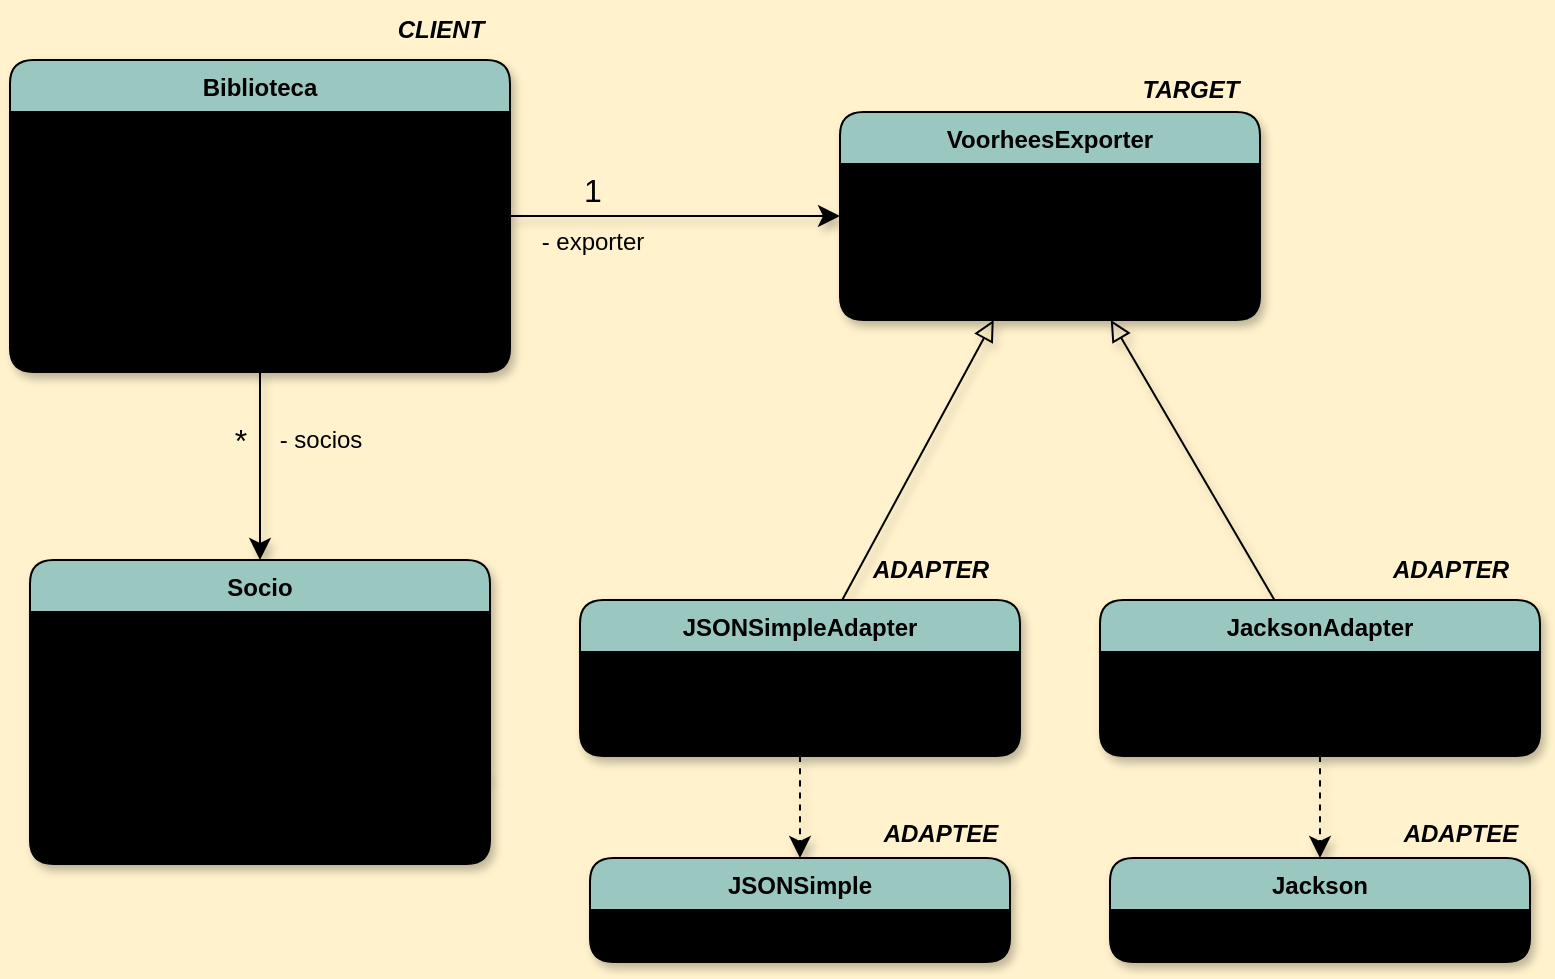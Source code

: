 <mxfile version="24.1.0" type="device">
  <diagram id="C5RBs43oDa-KdzZeNtuy" name="Page-1">
    <mxGraphModel dx="880" dy="574" grid="1" gridSize="10" guides="1" tooltips="1" connect="1" arrows="1" fold="1" page="1" pageScale="1" pageWidth="827" pageHeight="1169" background="#FFF2CC" math="0" shadow="0">
      <root>
        <mxCell id="WIyWlLk6GJQsqaUBKTNV-0" />
        <mxCell id="WIyWlLk6GJQsqaUBKTNV-1" parent="WIyWlLk6GJQsqaUBKTNV-0" />
        <mxCell id="43njY9TPjtK84m-ZZ3Q7-28" style="edgeStyle=none;curved=1;rounded=0;orthogonalLoop=1;jettySize=auto;html=1;fontSize=12;startSize=8;endSize=8;shadow=1;strokeColor=#000000;" parent="WIyWlLk6GJQsqaUBKTNV-1" source="43njY9TPjtK84m-ZZ3Q7-15" target="43njY9TPjtK84m-ZZ3Q7-23" edge="1">
          <mxGeometry relative="1" as="geometry" />
        </mxCell>
        <mxCell id="43njY9TPjtK84m-ZZ3Q7-29" value="- socios" style="edgeLabel;html=1;align=center;verticalAlign=middle;resizable=0;points=[];fontSize=12;labelBackgroundColor=none;fontColor=#000000;" parent="43njY9TPjtK84m-ZZ3Q7-28" vertex="1" connectable="0">
          <mxGeometry x="-0.277" y="1" relative="1" as="geometry">
            <mxPoint x="29" as="offset" />
          </mxGeometry>
        </mxCell>
        <mxCell id="43njY9TPjtK84m-ZZ3Q7-30" value="*" style="edgeLabel;html=1;align=center;verticalAlign=middle;resizable=0;points=[];fontSize=16;fontFamily=Helvetica;fontColor=#000000;labelBackgroundColor=none;fillColor=none;gradientColor=none;" parent="43njY9TPjtK84m-ZZ3Q7-28" vertex="1" connectable="0">
          <mxGeometry x="-0.362" y="-1" relative="1" as="geometry">
            <mxPoint x="-9" y="4" as="offset" />
          </mxGeometry>
        </mxCell>
        <mxCell id="43njY9TPjtK84m-ZZ3Q7-31" style="edgeStyle=none;curved=1;rounded=0;orthogonalLoop=1;jettySize=auto;html=1;fontSize=12;startSize=8;endSize=8;align=center;verticalAlign=middle;fontFamily=Helvetica;fontColor=default;labelBackgroundColor=default;fillColor=none;gradientColor=none;shadow=1;strokeColor=#000000;endArrow=classic;" parent="WIyWlLk6GJQsqaUBKTNV-1" source="43njY9TPjtK84m-ZZ3Q7-15" target="43njY9TPjtK84m-ZZ3Q7-19" edge="1">
          <mxGeometry relative="1" as="geometry" />
        </mxCell>
        <mxCell id="43njY9TPjtK84m-ZZ3Q7-32" value="- exporter" style="edgeLabel;html=1;align=center;verticalAlign=middle;resizable=0;points=[];fontSize=12;fontFamily=Helvetica;fontColor=#000000;labelBackgroundColor=none;fillColor=none;gradientColor=none;" parent="43njY9TPjtK84m-ZZ3Q7-31" vertex="1" connectable="0">
          <mxGeometry x="-0.675" y="-2" relative="1" as="geometry">
            <mxPoint x="14" y="11" as="offset" />
          </mxGeometry>
        </mxCell>
        <mxCell id="43njY9TPjtK84m-ZZ3Q7-33" value="1" style="edgeLabel;html=1;align=center;verticalAlign=middle;resizable=0;points=[];fontSize=16;fontFamily=Helvetica;fontColor=#000000;labelBackgroundColor=none;fillColor=none;gradientColor=none;" parent="43njY9TPjtK84m-ZZ3Q7-31" vertex="1" connectable="0">
          <mxGeometry x="-0.512" y="1" relative="1" as="geometry">
            <mxPoint y="-12" as="offset" />
          </mxGeometry>
        </mxCell>
        <mxCell id="43njY9TPjtK84m-ZZ3Q7-15" value="Biblioteca" style="swimlane;fontStyle=1;align=center;verticalAlign=top;childLayout=stackLayout;horizontal=1;startSize=26;horizontalStack=0;resizeParent=1;resizeParentMax=0;resizeLast=0;collapsible=1;marginBottom=0;whiteSpace=wrap;html=1;swimlaneFillColor=#000000;fillColor=#9AC7BF;shadow=1;rounded=1;" parent="WIyWlLk6GJQsqaUBKTNV-1" vertex="1">
          <mxGeometry x="135" y="160" width="250" height="156" as="geometry" />
        </mxCell>
        <mxCell id="43njY9TPjtK84m-ZZ3Q7-18" value="+ &amp;lt;&amp;lt;create&amp;gt;&amp;gt; Biblioteca()" style="text;strokeColor=none;fillColor=none;align=left;verticalAlign=top;spacingLeft=4;spacingRight=4;overflow=hidden;rotatable=0;points=[[0,0.5],[1,0.5]];portConstraint=eastwest;whiteSpace=wrap;html=1;" parent="43njY9TPjtK84m-ZZ3Q7-15" vertex="1">
          <mxGeometry y="26" width="250" height="26" as="geometry" />
        </mxCell>
        <mxCell id="43njY9TPjtK84m-ZZ3Q7-40" value="+ agregarSocio(socio: Socio)" style="text;strokeColor=none;fillColor=none;align=left;verticalAlign=top;spacingLeft=4;spacingRight=4;overflow=hidden;rotatable=0;points=[[0,0.5],[1,0.5]];portConstraint=eastwest;whiteSpace=wrap;html=1;" parent="43njY9TPjtK84m-ZZ3Q7-15" vertex="1">
          <mxGeometry y="52" width="250" height="26" as="geometry" />
        </mxCell>
        <mxCell id="43njY9TPjtK84m-ZZ3Q7-34" value="+ exportarSocios(): String" style="text;strokeColor=none;fillColor=none;align=left;verticalAlign=top;spacingLeft=4;spacingRight=4;overflow=hidden;rotatable=0;points=[[0,0.5],[1,0.5]];portConstraint=eastwest;whiteSpace=wrap;html=1;" parent="43njY9TPjtK84m-ZZ3Q7-15" vertex="1">
          <mxGeometry y="78" width="250" height="26" as="geometry" />
        </mxCell>
        <mxCell id="43njY9TPjtK84m-ZZ3Q7-35" value="+ getVoorheesExporter(): VoorheesExporter" style="text;strokeColor=none;fillColor=none;align=left;verticalAlign=top;spacingLeft=4;spacingRight=4;overflow=hidden;rotatable=0;points=[[0,0.5],[1,0.5]];portConstraint=eastwest;whiteSpace=wrap;html=1;" parent="43njY9TPjtK84m-ZZ3Q7-15" vertex="1">
          <mxGeometry y="104" width="250" height="26" as="geometry" />
        </mxCell>
        <mxCell id="43njY9TPjtK84m-ZZ3Q7-36" value="+ setExporter(exporter: VoorheesExporter)" style="text;strokeColor=none;fillColor=none;align=left;verticalAlign=top;spacingLeft=4;spacingRight=4;overflow=hidden;rotatable=0;points=[[0,0.5],[1,0.5]];portConstraint=eastwest;whiteSpace=wrap;html=1;" parent="43njY9TPjtK84m-ZZ3Q7-15" vertex="1">
          <mxGeometry y="130" width="250" height="26" as="geometry" />
        </mxCell>
        <mxCell id="43njY9TPjtK84m-ZZ3Q7-19" value="VoorheesExporter" style="swimlane;fontStyle=1;align=center;verticalAlign=top;childLayout=stackLayout;horizontal=1;startSize=26;horizontalStack=0;resizeParent=1;resizeParentMax=0;resizeLast=0;collapsible=1;marginBottom=0;whiteSpace=wrap;html=1;rounded=1;shadow=1;strokeColor=default;swimlaneFillColor=#000000;fontFamily=Helvetica;fontSize=12;fontColor=default;fillColor=#9AC7BF;" parent="WIyWlLk6GJQsqaUBKTNV-1" vertex="1">
          <mxGeometry x="550" y="186" width="210" height="104" as="geometry" />
        </mxCell>
        <mxCell id="43njY9TPjtK84m-ZZ3Q7-22" value="+ &amp;lt;&amp;lt;create&amp;gt;&amp;gt; VoorheesExporter()" style="text;strokeColor=none;fillColor=none;align=left;verticalAlign=top;spacingLeft=4;spacingRight=4;overflow=hidden;rotatable=0;points=[[0,0.5],[1,0.5]];portConstraint=eastwest;whiteSpace=wrap;html=1;fontFamily=Helvetica;fontSize=12;fontColor=default;fontStyle=1;" parent="43njY9TPjtK84m-ZZ3Q7-19" vertex="1">
          <mxGeometry y="26" width="210" height="26" as="geometry" />
        </mxCell>
        <mxCell id="43njY9TPjtK84m-ZZ3Q7-41" value="- exportar(socio: Socio): String" style="text;strokeColor=none;fillColor=none;align=left;verticalAlign=top;spacingLeft=4;spacingRight=4;overflow=hidden;rotatable=0;points=[[0,0.5],[1,0.5]];portConstraint=eastwest;whiteSpace=wrap;html=1;fontFamily=Helvetica;fontSize=12;fontColor=default;fontStyle=1;" parent="43njY9TPjtK84m-ZZ3Q7-19" vertex="1">
          <mxGeometry y="52" width="210" height="26" as="geometry" />
        </mxCell>
        <mxCell id="43njY9TPjtK84m-ZZ3Q7-37" value="+ exportar(socios: Socio[*]): String" style="text;strokeColor=none;fillColor=none;align=left;verticalAlign=top;spacingLeft=4;spacingRight=4;overflow=hidden;rotatable=0;points=[[0,0.5],[1,0.5]];portConstraint=eastwest;whiteSpace=wrap;html=1;fontFamily=Helvetica;fontSize=12;fontColor=default;fontStyle=1;" parent="43njY9TPjtK84m-ZZ3Q7-19" vertex="1">
          <mxGeometry y="78" width="210" height="26" as="geometry" />
        </mxCell>
        <mxCell id="43njY9TPjtK84m-ZZ3Q7-23" value="Socio" style="swimlane;fontStyle=1;align=center;verticalAlign=top;childLayout=stackLayout;horizontal=1;startSize=26;horizontalStack=0;resizeParent=1;resizeParentMax=0;resizeLast=0;collapsible=1;marginBottom=0;whiteSpace=wrap;html=1;rounded=1;shadow=1;strokeColor=default;swimlaneFillColor=#000000;fontFamily=Helvetica;fontSize=12;fontColor=default;fillColor=#9AC7BF;" parent="WIyWlLk6GJQsqaUBKTNV-1" vertex="1">
          <mxGeometry x="145" y="410" width="230" height="152" as="geometry" />
        </mxCell>
        <mxCell id="43njY9TPjtK84m-ZZ3Q7-24" value="- nombre: String" style="text;strokeColor=none;fillColor=none;align=left;verticalAlign=top;spacingLeft=4;spacingRight=4;overflow=hidden;rotatable=0;points=[[0,0.5],[1,0.5]];portConstraint=eastwest;whiteSpace=wrap;html=1;fontFamily=Helvetica;fontSize=12;fontColor=default;fontStyle=1;" parent="43njY9TPjtK84m-ZZ3Q7-23" vertex="1">
          <mxGeometry y="26" width="230" height="26" as="geometry" />
        </mxCell>
        <mxCell id="43njY9TPjtK84m-ZZ3Q7-38" value="- legajo: String" style="text;strokeColor=none;fillColor=none;align=left;verticalAlign=top;spacingLeft=4;spacingRight=4;overflow=hidden;rotatable=0;points=[[0,0.5],[1,0.5]];portConstraint=eastwest;whiteSpace=wrap;html=1;fontFamily=Helvetica;fontSize=12;fontColor=default;fontStyle=1;" parent="43njY9TPjtK84m-ZZ3Q7-23" vertex="1">
          <mxGeometry y="52" width="230" height="26" as="geometry" />
        </mxCell>
        <mxCell id="43njY9TPjtK84m-ZZ3Q7-39" value="- email: String" style="text;strokeColor=none;fillColor=none;align=left;verticalAlign=top;spacingLeft=4;spacingRight=4;overflow=hidden;rotatable=0;points=[[0,0.5],[1,0.5]];portConstraint=eastwest;whiteSpace=wrap;html=1;fontFamily=Helvetica;fontSize=12;fontColor=default;fontStyle=1;" parent="43njY9TPjtK84m-ZZ3Q7-23" vertex="1">
          <mxGeometry y="78" width="230" height="26" as="geometry" />
        </mxCell>
        <mxCell id="43njY9TPjtK84m-ZZ3Q7-25" value="" style="line;strokeWidth=1;fillColor=#9AC7BF;align=center;verticalAlign=top;spacingTop=-1;spacingLeft=3;spacingRight=3;rotatable=0;labelPosition=right;points=[];portConstraint=eastwest;strokeColor=default;rounded=1;shadow=1;swimlaneFillColor=#000000;fontFamily=Helvetica;fontSize=12;fontColor=default;fontStyle=1;" parent="43njY9TPjtK84m-ZZ3Q7-23" vertex="1">
          <mxGeometry y="104" width="230" height="8" as="geometry" />
        </mxCell>
        <mxCell id="43njY9TPjtK84m-ZZ3Q7-26" value="+ &amp;lt;&amp;lt;create&amp;gt;&amp;gt; Socio(nombre: String, email:String, legajo:String)" style="text;strokeColor=none;fillColor=none;align=left;verticalAlign=top;spacingLeft=4;spacingRight=4;overflow=hidden;rotatable=0;points=[[0,0.5],[1,0.5]];portConstraint=eastwest;whiteSpace=wrap;html=1;fontFamily=Helvetica;fontSize=12;fontColor=default;fontStyle=1;" parent="43njY9TPjtK84m-ZZ3Q7-23" vertex="1">
          <mxGeometry y="112" width="230" height="40" as="geometry" />
        </mxCell>
        <mxCell id="43njY9TPjtK84m-ZZ3Q7-56" style="edgeStyle=none;curved=1;rounded=0;orthogonalLoop=1;jettySize=auto;html=1;fontSize=12;startSize=8;endSize=8;shadow=1;strokeColor=#000000;align=center;verticalAlign=middle;fontFamily=Helvetica;fontColor=default;labelBackgroundColor=default;endArrow=block;fillColor=none;gradientColor=none;endFill=0;" parent="WIyWlLk6GJQsqaUBKTNV-1" source="43njY9TPjtK84m-ZZ3Q7-42" target="43njY9TPjtK84m-ZZ3Q7-19" edge="1">
          <mxGeometry relative="1" as="geometry" />
        </mxCell>
        <mxCell id="43njY9TPjtK84m-ZZ3Q7-63" style="edgeStyle=none;curved=1;rounded=0;orthogonalLoop=1;jettySize=auto;html=1;fontSize=12;startSize=8;endSize=8;shadow=1;strokeColor=#000000;align=center;verticalAlign=middle;fontFamily=Helvetica;fontColor=default;labelBackgroundColor=default;endArrow=classic;endFill=1;fillColor=none;gradientColor=none;dashed=1;" parent="WIyWlLk6GJQsqaUBKTNV-1" source="43njY9TPjtK84m-ZZ3Q7-42" target="43njY9TPjtK84m-ZZ3Q7-61" edge="1">
          <mxGeometry relative="1" as="geometry">
            <Array as="points">
              <mxPoint x="530" y="530" />
            </Array>
          </mxGeometry>
        </mxCell>
        <mxCell id="43njY9TPjtK84m-ZZ3Q7-42" value="JSONSimpleAdapter" style="swimlane;fontStyle=1;align=center;verticalAlign=top;childLayout=stackLayout;horizontal=1;startSize=26;horizontalStack=0;resizeParent=1;resizeParentMax=0;resizeLast=0;collapsible=1;marginBottom=0;whiteSpace=wrap;html=1;fontFamily=Helvetica;fontSize=12;fontColor=default;labelBackgroundColor=none;fillColor=#9AC7BF;gradientColor=none;rounded=1;shadow=1;strokeColor=default;swimlaneFillColor=#000000;" parent="WIyWlLk6GJQsqaUBKTNV-1" vertex="1">
          <mxGeometry x="420" y="430" width="220" height="78" as="geometry" />
        </mxCell>
        <mxCell id="43njY9TPjtK84m-ZZ3Q7-58" value="+ &amp;lt;&amp;lt;create&amp;gt;&amp;gt; JSONSimpleAdapter()" style="text;strokeColor=none;fillColor=none;align=left;verticalAlign=top;spacingLeft=4;spacingRight=4;overflow=hidden;rotatable=0;points=[[0,0.5],[1,0.5]];portConstraint=eastwest;whiteSpace=wrap;html=1;fontFamily=Helvetica;fontSize=12;fontColor=default;fontStyle=1;" parent="43njY9TPjtK84m-ZZ3Q7-42" vertex="1">
          <mxGeometry y="26" width="220" height="26" as="geometry" />
        </mxCell>
        <mxCell id="43njY9TPjtK84m-ZZ3Q7-70" value="+ exportar(socios: Socio[*]): String" style="text;strokeColor=none;fillColor=none;align=left;verticalAlign=top;spacingLeft=4;spacingRight=4;overflow=hidden;rotatable=0;points=[[0,0.5],[1,0.5]];portConstraint=eastwest;whiteSpace=wrap;html=1;fontFamily=Helvetica;fontSize=12;fontColor=default;fontStyle=1;" parent="43njY9TPjtK84m-ZZ3Q7-42" vertex="1">
          <mxGeometry y="52" width="220" height="26" as="geometry" />
        </mxCell>
        <mxCell id="43njY9TPjtK84m-ZZ3Q7-57" style="edgeStyle=none;curved=1;rounded=0;orthogonalLoop=1;jettySize=auto;html=1;fontSize=12;startSize=8;endSize=8;shadow=1;strokeColor=#000000;align=center;verticalAlign=middle;fontFamily=Helvetica;fontColor=default;labelBackgroundColor=default;endArrow=block;endFill=0;fillColor=none;gradientColor=none;" parent="WIyWlLk6GJQsqaUBKTNV-1" source="43njY9TPjtK84m-ZZ3Q7-52" target="43njY9TPjtK84m-ZZ3Q7-19" edge="1">
          <mxGeometry relative="1" as="geometry" />
        </mxCell>
        <mxCell id="43njY9TPjtK84m-ZZ3Q7-67" style="edgeStyle=none;curved=1;rounded=0;orthogonalLoop=1;jettySize=auto;html=1;fontSize=12;startSize=8;endSize=8;shadow=1;strokeColor=#000000;align=center;verticalAlign=middle;fontFamily=Helvetica;fontColor=default;labelBackgroundColor=default;endArrow=classic;endFill=1;fillColor=none;gradientColor=none;dashed=1;" parent="WIyWlLk6GJQsqaUBKTNV-1" source="43njY9TPjtK84m-ZZ3Q7-52" target="43njY9TPjtK84m-ZZ3Q7-66" edge="1">
          <mxGeometry relative="1" as="geometry">
            <Array as="points">
              <mxPoint x="790" y="530" />
            </Array>
          </mxGeometry>
        </mxCell>
        <mxCell id="43njY9TPjtK84m-ZZ3Q7-52" value="JacksonAdapter" style="swimlane;fontStyle=1;align=center;verticalAlign=top;childLayout=stackLayout;horizontal=1;startSize=26;horizontalStack=0;resizeParent=1;resizeParentMax=0;resizeLast=0;collapsible=1;marginBottom=0;whiteSpace=wrap;html=1;fontFamily=Helvetica;fontSize=12;fontColor=default;labelBackgroundColor=none;fillColor=#9AC7BF;gradientColor=none;rounded=1;shadow=1;strokeColor=default;swimlaneFillColor=#000000;" parent="WIyWlLk6GJQsqaUBKTNV-1" vertex="1">
          <mxGeometry x="680" y="430" width="220" height="78" as="geometry" />
        </mxCell>
        <mxCell id="43njY9TPjtK84m-ZZ3Q7-71" value="+ &amp;lt;&amp;lt;create&amp;gt;&amp;gt; JacksonAdapter()" style="text;strokeColor=none;fillColor=none;align=left;verticalAlign=top;spacingLeft=4;spacingRight=4;overflow=hidden;rotatable=0;points=[[0,0.5],[1,0.5]];portConstraint=eastwest;whiteSpace=wrap;html=1;fontFamily=Helvetica;fontSize=12;fontColor=default;fontStyle=1;" parent="43njY9TPjtK84m-ZZ3Q7-52" vertex="1">
          <mxGeometry y="26" width="220" height="26" as="geometry" />
        </mxCell>
        <mxCell id="43njY9TPjtK84m-ZZ3Q7-59" value="+ exportar(socios: Socio[*]): String" style="text;strokeColor=none;fillColor=none;align=left;verticalAlign=top;spacingLeft=4;spacingRight=4;overflow=hidden;rotatable=0;points=[[0,0.5],[1,0.5]];portConstraint=eastwest;whiteSpace=wrap;html=1;fontFamily=Helvetica;fontSize=12;fontColor=default;fontStyle=1;" parent="43njY9TPjtK84m-ZZ3Q7-52" vertex="1">
          <mxGeometry y="52" width="220" height="26" as="geometry" />
        </mxCell>
        <mxCell id="43njY9TPjtK84m-ZZ3Q7-61" value="JSONSimple" style="swimlane;fontStyle=1;align=center;verticalAlign=top;childLayout=stackLayout;horizontal=1;startSize=26;horizontalStack=0;resizeParent=1;resizeParentMax=0;resizeLast=0;collapsible=1;marginBottom=0;whiteSpace=wrap;html=1;fontFamily=Helvetica;fontSize=12;fontColor=default;labelBackgroundColor=none;fillColor=#9AC7BF;gradientColor=none;rounded=1;shadow=1;strokeColor=default;swimlaneFillColor=#000000;" parent="WIyWlLk6GJQsqaUBKTNV-1" vertex="1">
          <mxGeometry x="425" y="559" width="210" height="52" as="geometry" />
        </mxCell>
        <mxCell id="43njY9TPjtK84m-ZZ3Q7-66" value="Jackson" style="swimlane;fontStyle=1;align=center;verticalAlign=top;childLayout=stackLayout;horizontal=1;startSize=26;horizontalStack=0;resizeParent=1;resizeParentMax=0;resizeLast=0;collapsible=1;marginBottom=0;whiteSpace=wrap;html=1;fontFamily=Helvetica;fontSize=12;fontColor=default;labelBackgroundColor=none;fillColor=#9AC7BF;gradientColor=none;rounded=1;shadow=1;strokeColor=default;swimlaneFillColor=#000000;" parent="WIyWlLk6GJQsqaUBKTNV-1" vertex="1">
          <mxGeometry x="685" y="559" width="210" height="52" as="geometry" />
        </mxCell>
        <mxCell id="z64RKN73f7_OAOT6U9Ao-0" value="ADAPTER" style="text;html=1;align=center;verticalAlign=middle;resizable=0;points=[];autosize=1;strokeColor=none;fillColor=none;fontSize=12;fontFamily=Helvetica;fontColor=#000000;labelBackgroundColor=none;rounded=0;fontStyle=3" vertex="1" parent="WIyWlLk6GJQsqaUBKTNV-1">
          <mxGeometry x="555" y="400" width="80" height="30" as="geometry" />
        </mxCell>
        <mxCell id="z64RKN73f7_OAOT6U9Ao-1" value="ADAPTER" style="text;html=1;align=center;verticalAlign=middle;resizable=0;points=[];autosize=1;strokeColor=none;fillColor=none;fontSize=12;fontFamily=Helvetica;fontColor=#000000;labelBackgroundColor=none;rounded=0;fontStyle=3" vertex="1" parent="WIyWlLk6GJQsqaUBKTNV-1">
          <mxGeometry x="815" y="400" width="80" height="30" as="geometry" />
        </mxCell>
        <mxCell id="z64RKN73f7_OAOT6U9Ao-2" value="ADAPTEE" style="text;html=1;align=center;verticalAlign=middle;resizable=0;points=[];autosize=1;strokeColor=none;fillColor=none;fontSize=12;fontFamily=Helvetica;fontColor=#000000;labelBackgroundColor=none;rounded=0;fontStyle=3" vertex="1" parent="WIyWlLk6GJQsqaUBKTNV-1">
          <mxGeometry x="560" y="532" width="80" height="30" as="geometry" />
        </mxCell>
        <mxCell id="z64RKN73f7_OAOT6U9Ao-3" value="ADAPTEE" style="text;html=1;align=center;verticalAlign=middle;resizable=0;points=[];autosize=1;strokeColor=none;fillColor=none;fontSize=12;fontFamily=Helvetica;fontColor=#000000;labelBackgroundColor=none;rounded=0;fontStyle=3" vertex="1" parent="WIyWlLk6GJQsqaUBKTNV-1">
          <mxGeometry x="820" y="532" width="80" height="30" as="geometry" />
        </mxCell>
        <mxCell id="z64RKN73f7_OAOT6U9Ao-4" value="CLIENT" style="text;html=1;align=center;verticalAlign=middle;resizable=0;points=[];autosize=1;strokeColor=none;fillColor=none;fontSize=12;fontFamily=Helvetica;fontColor=#000000;labelBackgroundColor=none;rounded=0;fontStyle=3" vertex="1" parent="WIyWlLk6GJQsqaUBKTNV-1">
          <mxGeometry x="315" y="130" width="70" height="30" as="geometry" />
        </mxCell>
        <mxCell id="z64RKN73f7_OAOT6U9Ao-5" value="TARGET" style="text;html=1;align=center;verticalAlign=middle;resizable=0;points=[];autosize=1;strokeColor=none;fillColor=none;fontSize=12;fontFamily=Helvetica;fontColor=#000000;labelBackgroundColor=none;rounded=0;fontStyle=3" vertex="1" parent="WIyWlLk6GJQsqaUBKTNV-1">
          <mxGeometry x="690" y="160" width="70" height="30" as="geometry" />
        </mxCell>
      </root>
    </mxGraphModel>
  </diagram>
</mxfile>
